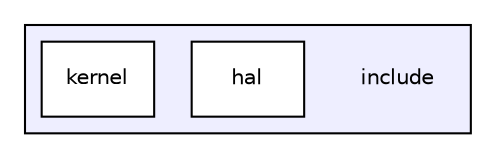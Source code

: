 digraph "include" {
  compound=true
  node [ fontsize="10", fontname="Helvetica"];
  edge [ labelfontsize="10", labelfontname="Helvetica"];
  subgraph clusterdir_d44c64559bbebec7f509842c48db8b23 {
    graph [ bgcolor="#eeeeff", pencolor="black", label="" URL="dir_d44c64559bbebec7f509842c48db8b23.html"];
    dir_d44c64559bbebec7f509842c48db8b23 [shape=plaintext label="include"];
    dir_a413b7f902cba5167b433a6fe834d5bd [shape=box label="hal" color="black" fillcolor="white" style="filled" URL="dir_a413b7f902cba5167b433a6fe834d5bd.html"];
    dir_2ae24886e77657f82343b4b0154efdc1 [shape=box label="kernel" color="black" fillcolor="white" style="filled" URL="dir_2ae24886e77657f82343b4b0154efdc1.html"];
  }
}
